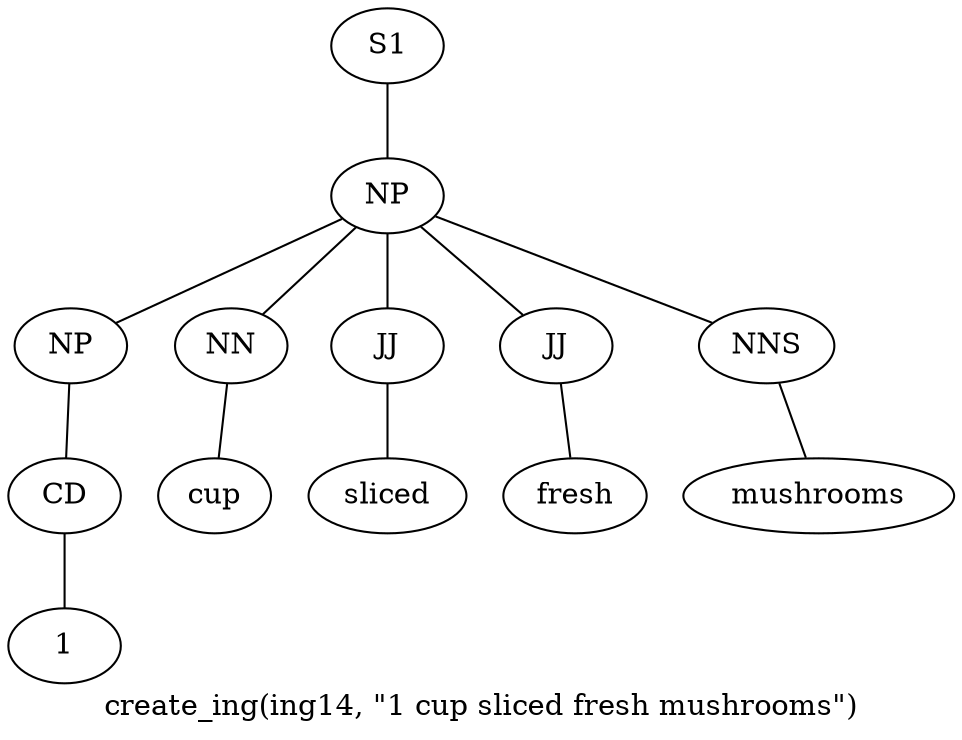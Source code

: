 graph SyntaxGraph {
	label = "create_ing(ing14, \"1 cup sliced fresh mushrooms\")";
	Node0 [label="S1"];
	Node1 [label="NP"];
	Node2 [label="NP"];
	Node3 [label="CD"];
	Node4 [label="1"];
	Node5 [label="NN"];
	Node6 [label="cup"];
	Node7 [label="JJ"];
	Node8 [label="sliced"];
	Node9 [label="JJ"];
	Node10 [label="fresh"];
	Node11 [label="NNS"];
	Node12 [label="mushrooms"];

	Node0 -- Node1;
	Node1 -- Node2;
	Node1 -- Node5;
	Node1 -- Node7;
	Node1 -- Node9;
	Node1 -- Node11;
	Node2 -- Node3;
	Node3 -- Node4;
	Node5 -- Node6;
	Node7 -- Node8;
	Node9 -- Node10;
	Node11 -- Node12;
}